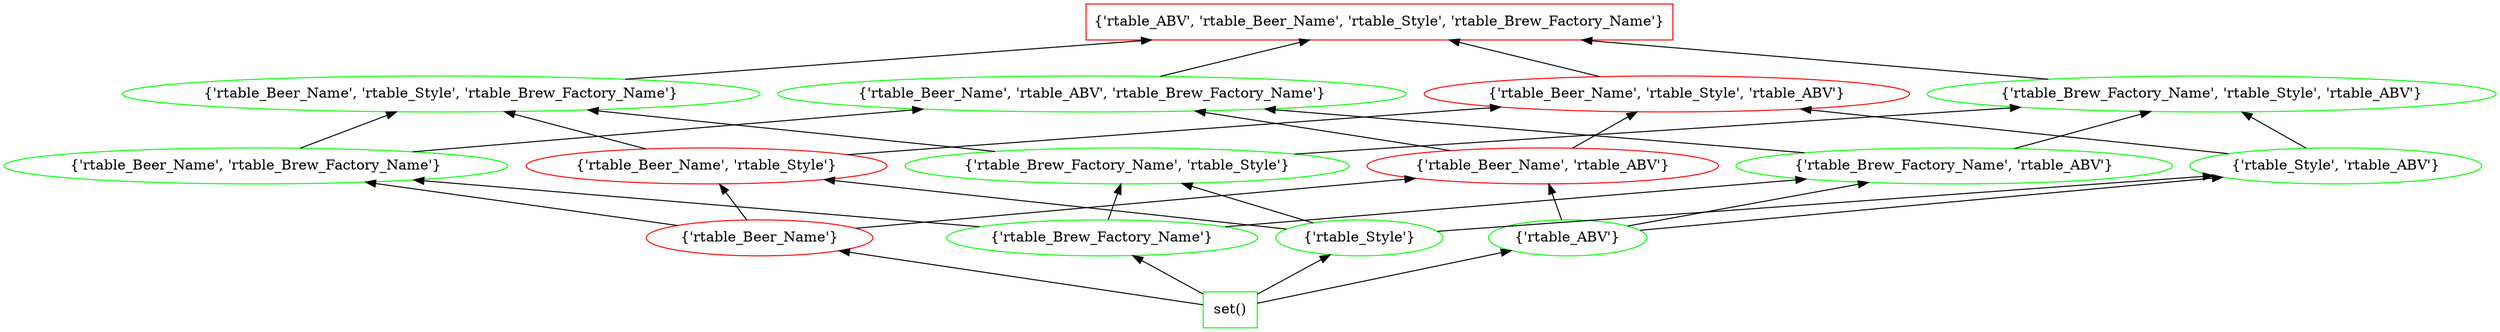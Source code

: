 digraph G {
splines="line"
rankdir=BT
"{'rtable_ABV', 'rtable_Beer_Name', 'rtable_Style', 'rtable_Brew_Factory_Name'}" [shape=box];
"set()" [shape=box];
"set()" [color=green];
"set()" -> "{'rtable_Beer_Name'}";
"set()" -> "{'rtable_Brew_Factory_Name'}";
"set()" -> "{'rtable_Style'}";
"set()" -> "{'rtable_ABV'}";
"{'rtable_Beer_Name'}" [color=red];
"{'rtable_Beer_Name'}" -> "{'rtable_Beer_Name', 'rtable_Brew_Factory_Name'}";
"{'rtable_Beer_Name'}" -> "{'rtable_Beer_Name', 'rtable_Style'}";
"{'rtable_Beer_Name'}" -> "{'rtable_Beer_Name', 'rtable_ABV'}";
"{'rtable_Brew_Factory_Name'}" [color=green];
"{'rtable_Brew_Factory_Name'}" -> "{'rtable_Beer_Name', 'rtable_Brew_Factory_Name'}";
"{'rtable_Brew_Factory_Name'}" -> "{'rtable_Brew_Factory_Name', 'rtable_Style'}";
"{'rtable_Brew_Factory_Name'}" -> "{'rtable_Brew_Factory_Name', 'rtable_ABV'}";
"{'rtable_Style'}" [color=green];
"{'rtable_Style'}" -> "{'rtable_Beer_Name', 'rtable_Style'}";
"{'rtable_Style'}" -> "{'rtable_Brew_Factory_Name', 'rtable_Style'}";
"{'rtable_Style'}" -> "{'rtable_Style', 'rtable_ABV'}";
"{'rtable_ABV'}" [color=green];
"{'rtable_ABV'}" -> "{'rtable_Beer_Name', 'rtable_ABV'}";
"{'rtable_ABV'}" -> "{'rtable_Brew_Factory_Name', 'rtable_ABV'}";
"{'rtable_ABV'}" -> "{'rtable_Style', 'rtable_ABV'}";
"{'rtable_Beer_Name', 'rtable_Brew_Factory_Name'}" [color=green];
"{'rtable_Beer_Name', 'rtable_Brew_Factory_Name'}" -> "{'rtable_Beer_Name', 'rtable_Style', 'rtable_Brew_Factory_Name'}";
"{'rtable_Beer_Name', 'rtable_Brew_Factory_Name'}" -> "{'rtable_Beer_Name', 'rtable_ABV', 'rtable_Brew_Factory_Name'}";
"{'rtable_Beer_Name', 'rtable_Style'}" [color=red];
"{'rtable_Beer_Name', 'rtable_Style'}" -> "{'rtable_Beer_Name', 'rtable_Style', 'rtable_Brew_Factory_Name'}";
"{'rtable_Beer_Name', 'rtable_Style'}" -> "{'rtable_Beer_Name', 'rtable_Style', 'rtable_ABV'}";
"{'rtable_Beer_Name', 'rtable_ABV'}" [color=red];
"{'rtable_Beer_Name', 'rtable_ABV'}" -> "{'rtable_Beer_Name', 'rtable_ABV', 'rtable_Brew_Factory_Name'}";
"{'rtable_Beer_Name', 'rtable_ABV'}" -> "{'rtable_Beer_Name', 'rtable_Style', 'rtable_ABV'}";
"{'rtable_Brew_Factory_Name', 'rtable_Style'}" [color=green];
"{'rtable_Brew_Factory_Name', 'rtable_Style'}" -> "{'rtable_Beer_Name', 'rtable_Style', 'rtable_Brew_Factory_Name'}";
"{'rtable_Brew_Factory_Name', 'rtable_Style'}" -> "{'rtable_Brew_Factory_Name', 'rtable_Style', 'rtable_ABV'}";
"{'rtable_Brew_Factory_Name', 'rtable_ABV'}" [color=green];
"{'rtable_Brew_Factory_Name', 'rtable_ABV'}" -> "{'rtable_Beer_Name', 'rtable_ABV', 'rtable_Brew_Factory_Name'}";
"{'rtable_Brew_Factory_Name', 'rtable_ABV'}" -> "{'rtable_Brew_Factory_Name', 'rtable_Style', 'rtable_ABV'}";
"{'rtable_Style', 'rtable_ABV'}" [color=green];
"{'rtable_Style', 'rtable_ABV'}" -> "{'rtable_Beer_Name', 'rtable_Style', 'rtable_ABV'}";
"{'rtable_Style', 'rtable_ABV'}" -> "{'rtable_Brew_Factory_Name', 'rtable_Style', 'rtable_ABV'}";
"{'rtable_Beer_Name', 'rtable_Style', 'rtable_Brew_Factory_Name'}" [color=green];
"{'rtable_Beer_Name', 'rtable_Style', 'rtable_Brew_Factory_Name'}" -> "{'rtable_ABV', 'rtable_Beer_Name', 'rtable_Style', 'rtable_Brew_Factory_Name'}";
"{'rtable_Beer_Name', 'rtable_ABV', 'rtable_Brew_Factory_Name'}" [color=green];
"{'rtable_Beer_Name', 'rtable_ABV', 'rtable_Brew_Factory_Name'}" -> "{'rtable_ABV', 'rtable_Beer_Name', 'rtable_Style', 'rtable_Brew_Factory_Name'}";
"{'rtable_Beer_Name', 'rtable_Style', 'rtable_ABV'}" [color=red];
"{'rtable_Beer_Name', 'rtable_Style', 'rtable_ABV'}" -> "{'rtable_ABV', 'rtable_Beer_Name', 'rtable_Style', 'rtable_Brew_Factory_Name'}";
"{'rtable_Brew_Factory_Name', 'rtable_Style', 'rtable_ABV'}" [color=green];
"{'rtable_Brew_Factory_Name', 'rtable_Style', 'rtable_ABV'}" -> "{'rtable_ABV', 'rtable_Beer_Name', 'rtable_Style', 'rtable_Brew_Factory_Name'}";
"{'rtable_ABV', 'rtable_Beer_Name', 'rtable_Style', 'rtable_Brew_Factory_Name'}" [color=red];
}